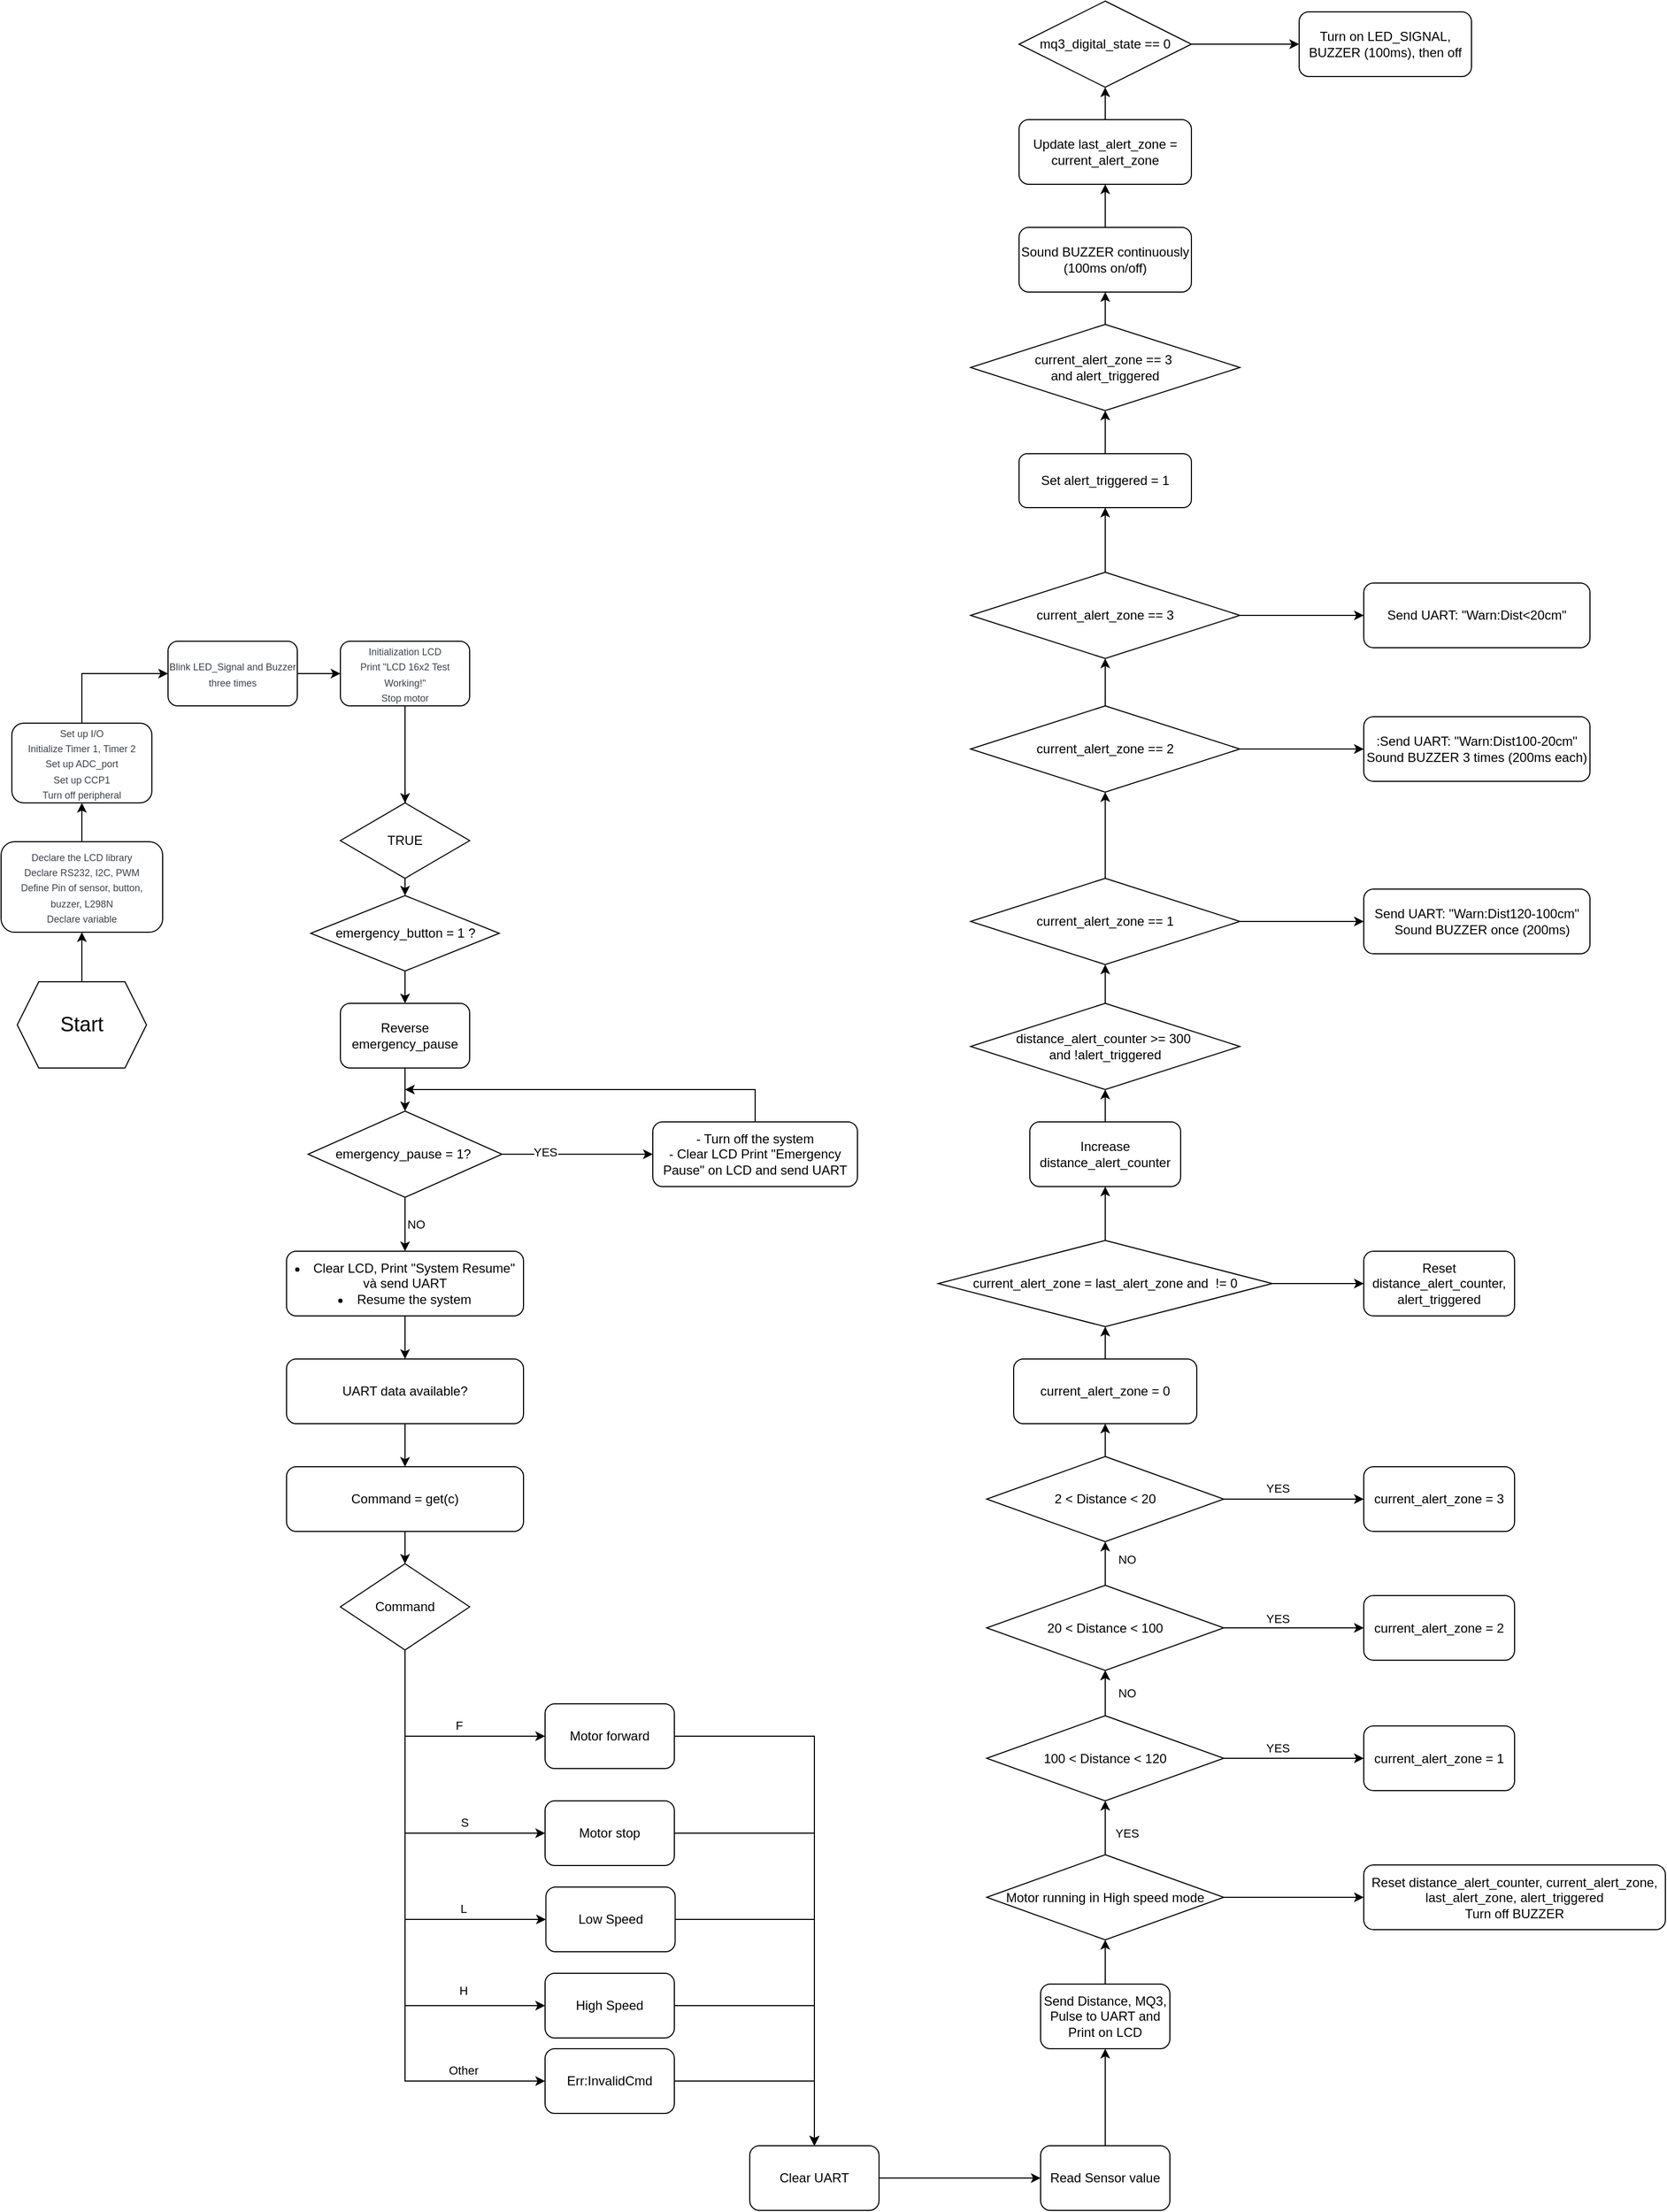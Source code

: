 <mxfile version="27.1.4">
  <diagram id="C5RBs43oDa-KdzZeNtuy" name="Page-1">
    <mxGraphModel dx="1273" dy="1756" grid="1" gridSize="10" guides="1" tooltips="1" connect="1" arrows="1" fold="1" page="1" pageScale="1" pageWidth="827" pageHeight="1169" math="0" shadow="0">
      <root>
        <mxCell id="WIyWlLk6GJQsqaUBKTNV-0" />
        <mxCell id="WIyWlLk6GJQsqaUBKTNV-1" parent="WIyWlLk6GJQsqaUBKTNV-0" />
        <mxCell id="knblfGrgIA1s73M3ITM0-8" value="" style="edgeStyle=orthogonalEdgeStyle;rounded=0;orthogonalLoop=1;jettySize=auto;html=1;" parent="WIyWlLk6GJQsqaUBKTNV-1" source="knblfGrgIA1s73M3ITM0-0" target="knblfGrgIA1s73M3ITM0-2" edge="1">
          <mxGeometry relative="1" as="geometry" />
        </mxCell>
        <mxCell id="knblfGrgIA1s73M3ITM0-0" value="&lt;font style=&quot;font-size: 19px;&quot;&gt;Start&lt;/font&gt;" style="shape=hexagon;perimeter=hexagonPerimeter2;whiteSpace=wrap;html=1;fixedSize=1;" parent="WIyWlLk6GJQsqaUBKTNV-1" vertex="1">
          <mxGeometry x="100" y="360" width="120" height="80" as="geometry" />
        </mxCell>
        <mxCell id="_NAADeI3S30oYF9qwLOf-25" value="" style="edgeStyle=orthogonalEdgeStyle;rounded=0;orthogonalLoop=1;jettySize=auto;html=1;" parent="WIyWlLk6GJQsqaUBKTNV-1" source="knblfGrgIA1s73M3ITM0-2" target="knblfGrgIA1s73M3ITM0-7" edge="1">
          <mxGeometry relative="1" as="geometry" />
        </mxCell>
        <mxCell id="knblfGrgIA1s73M3ITM0-2" value="&lt;span data-lucid-content=&quot;{&amp;quot;t&amp;quot;:&amp;quot;Declare the LCD library\nDeclare RS232, I2C, PWM\nDefine Pin of sensor, button,\nbuzzer, L298N\nDeclare variable&amp;quot;,&amp;quot;m&amp;quot;:[{&amp;quot;s&amp;quot;:0,&amp;quot;n&amp;quot;:&amp;quot;a&amp;quot;,&amp;quot;v&amp;quot;:&amp;quot;center&amp;quot;},{&amp;quot;s&amp;quot;:0,&amp;quot;n&amp;quot;:&amp;quot;p&amp;quot;,&amp;quot;v&amp;quot;:1.2},{&amp;quot;s&amp;quot;:0,&amp;quot;n&amp;quot;:&amp;quot;s&amp;quot;,&amp;quot;v&amp;quot;:22.444,&amp;quot;e&amp;quot;:108},{&amp;quot;s&amp;quot;:0,&amp;quot;n&amp;quot;:&amp;quot;fsp&amp;quot;,&amp;quot;v&amp;quot;:&amp;quot;ss_presetShapeStyle1_textStyle&amp;quot;,&amp;quot;e&amp;quot;:108},{&amp;quot;s&amp;quot;:0,&amp;quot;n&amp;quot;:&amp;quot;fsp2&amp;quot;,&amp;quot;v&amp;quot;:&amp;quot;ss_presetShapeStyle1_textStyle&amp;quot;,&amp;quot;e&amp;quot;:108},{&amp;quot;s&amp;quot;:24,&amp;quot;n&amp;quot;:&amp;quot;a&amp;quot;,&amp;quot;v&amp;quot;:&amp;quot;center&amp;quot;},{&amp;quot;s&amp;quot;:24,&amp;quot;n&amp;quot;:&amp;quot;p&amp;quot;,&amp;quot;v&amp;quot;:1.2},{&amp;quot;s&amp;quot;:48,&amp;quot;n&amp;quot;:&amp;quot;a&amp;quot;,&amp;quot;v&amp;quot;:&amp;quot;center&amp;quot;},{&amp;quot;s&amp;quot;:48,&amp;quot;n&amp;quot;:&amp;quot;p&amp;quot;,&amp;quot;v&amp;quot;:1.2},{&amp;quot;s&amp;quot;:78,&amp;quot;n&amp;quot;:&amp;quot;a&amp;quot;,&amp;quot;v&amp;quot;:&amp;quot;center&amp;quot;},{&amp;quot;s&amp;quot;:78,&amp;quot;n&amp;quot;:&amp;quot;p&amp;quot;,&amp;quot;v&amp;quot;:1.2},{&amp;quot;s&amp;quot;:92,&amp;quot;n&amp;quot;:&amp;quot;a&amp;quot;,&amp;quot;v&amp;quot;:&amp;quot;center&amp;quot;},{&amp;quot;s&amp;quot;:92,&amp;quot;n&amp;quot;:&amp;quot;p&amp;quot;,&amp;quot;v&amp;quot;:1.2}]}&quot; data-lucid-type=&quot;application/vnd.lucid.text&quot;&gt;&lt;font style=&quot;font-size: 9px;&quot;&gt;&lt;span style=&quot;color: rgb(58, 65, 74);&quot;&gt;Declare the LCD library&lt;br&gt;&lt;/span&gt;&lt;span style=&quot;color: rgb(58, 65, 74);&quot;&gt;Declare RS232, I2C, PWM&lt;br&gt;&lt;/span&gt;&lt;span style=&quot;color: rgb(58, 65, 74);&quot;&gt;Define Pin of sensor, button,&lt;br&gt;&lt;/span&gt;&lt;span style=&quot;color: rgb(58, 65, 74);&quot;&gt;buzzer, L298N&lt;br&gt;&lt;/span&gt;&lt;span style=&quot;color: rgb(58, 65, 74);&quot;&gt;Declare variable&lt;/span&gt;&lt;/font&gt;&lt;/span&gt;" style="rounded=1;whiteSpace=wrap;html=1;" parent="WIyWlLk6GJQsqaUBKTNV-1" vertex="1">
          <mxGeometry x="85" y="230" width="150" height="84" as="geometry" />
        </mxCell>
        <mxCell id="knblfGrgIA1s73M3ITM0-48" value="" style="edgeStyle=orthogonalEdgeStyle;rounded=0;orthogonalLoop=1;jettySize=auto;html=1;entryX=0;entryY=0.5;entryDx=0;entryDy=0;" parent="WIyWlLk6GJQsqaUBKTNV-1" source="knblfGrgIA1s73M3ITM0-7" target="knblfGrgIA1s73M3ITM0-15" edge="1">
          <mxGeometry relative="1" as="geometry">
            <mxPoint x="160" y="104" as="targetPoint" />
            <Array as="points">
              <mxPoint x="160" y="74" />
            </Array>
          </mxGeometry>
        </mxCell>
        <mxCell id="knblfGrgIA1s73M3ITM0-7" value="&lt;span data-lucid-content=&quot;{&amp;quot;t&amp;quot;:&amp;quot;Set up I/O\nInitialize Timer 1, Timer 2\nSet up ADC_port\nSet up CCP1\nTurn off peripheral&amp;quot;,&amp;quot;m&amp;quot;:[{&amp;quot;s&amp;quot;:0,&amp;quot;n&amp;quot;:&amp;quot;a&amp;quot;,&amp;quot;v&amp;quot;:&amp;quot;center&amp;quot;},{&amp;quot;s&amp;quot;:0,&amp;quot;n&amp;quot;:&amp;quot;p&amp;quot;,&amp;quot;v&amp;quot;:1.2},{&amp;quot;s&amp;quot;:11,&amp;quot;n&amp;quot;:&amp;quot;a&amp;quot;,&amp;quot;v&amp;quot;:&amp;quot;center&amp;quot;},{&amp;quot;s&amp;quot;:11,&amp;quot;n&amp;quot;:&amp;quot;p&amp;quot;,&amp;quot;v&amp;quot;:1.2},{&amp;quot;s&amp;quot;:39,&amp;quot;n&amp;quot;:&amp;quot;a&amp;quot;,&amp;quot;v&amp;quot;:&amp;quot;center&amp;quot;},{&amp;quot;s&amp;quot;:39,&amp;quot;n&amp;quot;:&amp;quot;p&amp;quot;,&amp;quot;v&amp;quot;:1.2},{&amp;quot;s&amp;quot;:55,&amp;quot;n&amp;quot;:&amp;quot;a&amp;quot;,&amp;quot;v&amp;quot;:&amp;quot;center&amp;quot;},{&amp;quot;s&amp;quot;:55,&amp;quot;n&amp;quot;:&amp;quot;p&amp;quot;,&amp;quot;v&amp;quot;:1.2},{&amp;quot;s&amp;quot;:67,&amp;quot;n&amp;quot;:&amp;quot;a&amp;quot;,&amp;quot;v&amp;quot;:&amp;quot;center&amp;quot;},{&amp;quot;s&amp;quot;:67,&amp;quot;n&amp;quot;:&amp;quot;p&amp;quot;,&amp;quot;v&amp;quot;:1.2},{&amp;quot;s&amp;quot;:0,&amp;quot;n&amp;quot;:&amp;quot;c&amp;quot;,&amp;quot;v&amp;quot;:&amp;quot;#3a414aff&amp;quot;,&amp;quot;e&amp;quot;:86},{&amp;quot;s&amp;quot;:0,&amp;quot;n&amp;quot;:&amp;quot;fsp&amp;quot;,&amp;quot;v&amp;quot;:&amp;quot;ss_presetShapeStyle1_textStyle&amp;quot;,&amp;quot;e&amp;quot;:86},{&amp;quot;s&amp;quot;:0,&amp;quot;n&amp;quot;:&amp;quot;s&amp;quot;,&amp;quot;v&amp;quot;:22.444,&amp;quot;e&amp;quot;:86}]}&quot; data-lucid-type=&quot;application/vnd.lucid.text&quot;&gt;&lt;font style=&quot;font-size: 9px;&quot;&gt;&lt;span style=&quot;color: rgb(58, 65, 74);&quot;&gt;Set up I/O&lt;br&gt;&lt;/span&gt;&lt;span style=&quot;color: rgb(58, 65, 74);&quot;&gt;Initialize Timer 1, Timer 2&lt;br&gt;&lt;/span&gt;&lt;span style=&quot;color: rgb(58, 65, 74);&quot;&gt;Set up ADC_port&lt;br&gt;&lt;/span&gt;&lt;span style=&quot;color: rgb(58, 65, 74);&quot;&gt;Set up CCP1&lt;br&gt;&lt;/span&gt;&lt;span style=&quot;color: rgb(58, 65, 74);&quot;&gt;Turn off peripheral&lt;/span&gt;&lt;/font&gt;&lt;/span&gt;" style="rounded=1;whiteSpace=wrap;html=1;" parent="WIyWlLk6GJQsqaUBKTNV-1" vertex="1">
          <mxGeometry x="95" y="120" width="130" height="74" as="geometry" />
        </mxCell>
        <mxCell id="knblfGrgIA1s73M3ITM0-50" value="" style="edgeStyle=orthogonalEdgeStyle;rounded=0;orthogonalLoop=1;jettySize=auto;html=1;" parent="WIyWlLk6GJQsqaUBKTNV-1" source="knblfGrgIA1s73M3ITM0-15" target="knblfGrgIA1s73M3ITM0-16" edge="1">
          <mxGeometry relative="1" as="geometry" />
        </mxCell>
        <mxCell id="knblfGrgIA1s73M3ITM0-15" value="&lt;span data-lucid-content=&quot;{&amp;quot;t&amp;quot;:&amp;quot;Blink LED_Signal and three times&amp;quot;,&amp;quot;m&amp;quot;:[{&amp;quot;s&amp;quot;:0,&amp;quot;n&amp;quot;:&amp;quot;p&amp;quot;,&amp;quot;v&amp;quot;:1.2},{&amp;quot;s&amp;quot;:0,&amp;quot;n&amp;quot;:&amp;quot;a&amp;quot;,&amp;quot;v&amp;quot;:&amp;quot;center&amp;quot;},{&amp;quot;s&amp;quot;:0,&amp;quot;n&amp;quot;:&amp;quot;s&amp;quot;,&amp;quot;v&amp;quot;:22.444,&amp;quot;e&amp;quot;:32},{&amp;quot;s&amp;quot;:0,&amp;quot;n&amp;quot;:&amp;quot;fsp&amp;quot;,&amp;quot;v&amp;quot;:&amp;quot;ss_presetShapeStyle1_textStyle&amp;quot;,&amp;quot;e&amp;quot;:32},{&amp;quot;s&amp;quot;:0,&amp;quot;n&amp;quot;:&amp;quot;fsp2&amp;quot;,&amp;quot;v&amp;quot;:&amp;quot;ss_presetShapeStyle1_textStyle&amp;quot;,&amp;quot;e&amp;quot;:32}]}&quot; data-lucid-type=&quot;application/vnd.lucid.text&quot;&gt;&lt;span style=&quot;color: rgb(58, 65, 74);&quot;&gt;&lt;font style=&quot;font-size: 9px;&quot;&gt;Blink LED_Signal and Buzzer three times&lt;/font&gt;&lt;/span&gt;&lt;/span&gt;" style="rounded=1;whiteSpace=wrap;html=1;" parent="WIyWlLk6GJQsqaUBKTNV-1" vertex="1">
          <mxGeometry x="240" y="44" width="120" height="60" as="geometry" />
        </mxCell>
        <mxCell id="hntqBbyRDv-MwokLAV71-1" value="" style="edgeStyle=orthogonalEdgeStyle;rounded=0;orthogonalLoop=1;jettySize=auto;html=1;" parent="WIyWlLk6GJQsqaUBKTNV-1" source="knblfGrgIA1s73M3ITM0-16" target="knblfGrgIA1s73M3ITM0-20" edge="1">
          <mxGeometry relative="1" as="geometry" />
        </mxCell>
        <mxCell id="knblfGrgIA1s73M3ITM0-16" value="&lt;span data-lucid-content=&quot;{&amp;quot;t&amp;quot;:&amp;quot;Initialization LCD\nPrint \&amp;quot;LCD 16x2 Test Working!\&amp;quot;&amp;quot;,&amp;quot;m&amp;quot;:[{&amp;quot;s&amp;quot;:0,&amp;quot;n&amp;quot;:&amp;quot;p&amp;quot;,&amp;quot;v&amp;quot;:1.2},{&amp;quot;s&amp;quot;:0,&amp;quot;n&amp;quot;:&amp;quot;a&amp;quot;,&amp;quot;v&amp;quot;:&amp;quot;center&amp;quot;},{&amp;quot;s&amp;quot;:0,&amp;quot;n&amp;quot;:&amp;quot;s&amp;quot;,&amp;quot;v&amp;quot;:22.444,&amp;quot;e&amp;quot;:49},{&amp;quot;s&amp;quot;:0,&amp;quot;n&amp;quot;:&amp;quot;fsp&amp;quot;,&amp;quot;v&amp;quot;:&amp;quot;ss_presetShapeStyle1_textStyle&amp;quot;,&amp;quot;e&amp;quot;:49},{&amp;quot;s&amp;quot;:0,&amp;quot;n&amp;quot;:&amp;quot;fsp2&amp;quot;,&amp;quot;v&amp;quot;:&amp;quot;ss_presetShapeStyle1_textStyle&amp;quot;,&amp;quot;e&amp;quot;:49},{&amp;quot;s&amp;quot;:19,&amp;quot;n&amp;quot;:&amp;quot;p&amp;quot;,&amp;quot;v&amp;quot;:1.2},{&amp;quot;s&amp;quot;:19,&amp;quot;n&amp;quot;:&amp;quot;a&amp;quot;,&amp;quot;v&amp;quot;:&amp;quot;center&amp;quot;}]}&quot; data-lucid-type=&quot;application/vnd.lucid.text&quot;&gt;&lt;font style=&quot;font-size: 9px;&quot;&gt;&lt;span style=&quot;color: rgb(58, 65, 74);&quot;&gt;Initialization LCD&lt;br&gt;&lt;/span&gt;&lt;span style=&quot;color: rgb(58, 65, 74);&quot;&gt;Print &quot;LCD 16x2 Test Working!&quot;&lt;br&gt;Stop motor&lt;/span&gt;&lt;/font&gt;&lt;/span&gt;" style="rounded=1;whiteSpace=wrap;html=1;" parent="WIyWlLk6GJQsqaUBKTNV-1" vertex="1">
          <mxGeometry x="400" y="44" width="120" height="60" as="geometry" />
        </mxCell>
        <mxCell id="knblfGrgIA1s73M3ITM0-52" value="" style="edgeStyle=orthogonalEdgeStyle;rounded=0;orthogonalLoop=1;jettySize=auto;html=1;" parent="WIyWlLk6GJQsqaUBKTNV-1" target="knblfGrgIA1s73M3ITM0-20" edge="1">
          <mxGeometry relative="1" as="geometry">
            <mxPoint x="460" y="180" as="sourcePoint" />
          </mxGeometry>
        </mxCell>
        <mxCell id="buGVn9j9YcIkH5qX3WIc-5" style="edgeStyle=orthogonalEdgeStyle;rounded=0;orthogonalLoop=1;jettySize=auto;html=1;exitX=0.5;exitY=1;exitDx=0;exitDy=0;entryX=0.5;entryY=0;entryDx=0;entryDy=0;" edge="1" parent="WIyWlLk6GJQsqaUBKTNV-1" source="knblfGrgIA1s73M3ITM0-20" target="hntqBbyRDv-MwokLAV71-4">
          <mxGeometry relative="1" as="geometry" />
        </mxCell>
        <mxCell id="knblfGrgIA1s73M3ITM0-20" value="TRUE" style="rhombus;whiteSpace=wrap;html=1;" parent="WIyWlLk6GJQsqaUBKTNV-1" vertex="1">
          <mxGeometry x="400" y="194" width="120" height="70" as="geometry" />
        </mxCell>
        <mxCell id="buGVn9j9YcIkH5qX3WIc-15" value="" style="edgeStyle=orthogonalEdgeStyle;rounded=0;orthogonalLoop=1;jettySize=auto;html=1;" edge="1" parent="WIyWlLk6GJQsqaUBKTNV-1" source="knblfGrgIA1s73M3ITM0-23" target="knblfGrgIA1s73M3ITM0-24">
          <mxGeometry relative="1" as="geometry" />
        </mxCell>
        <mxCell id="knblfGrgIA1s73M3ITM0-23" value="Command = get(c)" style="rounded=1;whiteSpace=wrap;html=1;" parent="WIyWlLk6GJQsqaUBKTNV-1" vertex="1">
          <mxGeometry x="350" y="810" width="220" height="60" as="geometry" />
        </mxCell>
        <mxCell id="knblfGrgIA1s73M3ITM0-32" style="edgeStyle=orthogonalEdgeStyle;rounded=0;orthogonalLoop=1;jettySize=auto;html=1;exitX=0.5;exitY=1;exitDx=0;exitDy=0;entryX=0;entryY=0.5;entryDx=0;entryDy=0;" parent="WIyWlLk6GJQsqaUBKTNV-1" source="knblfGrgIA1s73M3ITM0-24" target="knblfGrgIA1s73M3ITM0-25" edge="1">
          <mxGeometry relative="1" as="geometry">
            <Array as="points">
              <mxPoint x="460" y="1060" />
            </Array>
          </mxGeometry>
        </mxCell>
        <mxCell id="_NAADeI3S30oYF9qwLOf-9" value="F" style="edgeLabel;html=1;align=center;verticalAlign=middle;resizable=0;points=[];" parent="knblfGrgIA1s73M3ITM0-32" vertex="1" connectable="0">
          <mxGeometry x="-0.163" y="-1" relative="1" as="geometry">
            <mxPoint x="42" y="-11" as="offset" />
          </mxGeometry>
        </mxCell>
        <mxCell id="knblfGrgIA1s73M3ITM0-36" style="edgeStyle=orthogonalEdgeStyle;rounded=0;orthogonalLoop=1;jettySize=auto;html=1;entryX=0;entryY=0.5;entryDx=0;entryDy=0;" parent="WIyWlLk6GJQsqaUBKTNV-1" source="knblfGrgIA1s73M3ITM0-24" target="knblfGrgIA1s73M3ITM0-27" edge="1">
          <mxGeometry relative="1" as="geometry">
            <Array as="points">
              <mxPoint x="460" y="1150" />
            </Array>
          </mxGeometry>
        </mxCell>
        <mxCell id="_NAADeI3S30oYF9qwLOf-11" value="S" style="edgeLabel;html=1;align=center;verticalAlign=middle;resizable=0;points=[];" parent="knblfGrgIA1s73M3ITM0-36" vertex="1" connectable="0">
          <mxGeometry x="0.554" relative="1" as="geometry">
            <mxPoint x="-8" y="-10" as="offset" />
          </mxGeometry>
        </mxCell>
        <mxCell id="knblfGrgIA1s73M3ITM0-37" style="edgeStyle=orthogonalEdgeStyle;rounded=0;orthogonalLoop=1;jettySize=auto;html=1;entryX=0;entryY=0.5;entryDx=0;entryDy=0;" parent="WIyWlLk6GJQsqaUBKTNV-1" source="knblfGrgIA1s73M3ITM0-24" target="knblfGrgIA1s73M3ITM0-28" edge="1">
          <mxGeometry relative="1" as="geometry">
            <Array as="points">
              <mxPoint x="460" y="1230" />
            </Array>
          </mxGeometry>
        </mxCell>
        <mxCell id="_NAADeI3S30oYF9qwLOf-12" value="L" style="edgeLabel;html=1;align=center;verticalAlign=middle;resizable=0;points=[];" parent="knblfGrgIA1s73M3ITM0-37" vertex="1" connectable="0">
          <mxGeometry x="0.666" y="-1" relative="1" as="geometry">
            <mxPoint x="-13" y="-11" as="offset" />
          </mxGeometry>
        </mxCell>
        <mxCell id="knblfGrgIA1s73M3ITM0-39" style="edgeStyle=orthogonalEdgeStyle;rounded=0;orthogonalLoop=1;jettySize=auto;html=1;entryX=0;entryY=0.5;entryDx=0;entryDy=0;" parent="WIyWlLk6GJQsqaUBKTNV-1" source="knblfGrgIA1s73M3ITM0-24" target="knblfGrgIA1s73M3ITM0-29" edge="1">
          <mxGeometry relative="1" as="geometry">
            <Array as="points">
              <mxPoint x="460" y="1310" />
              <mxPoint x="590" y="1310" />
            </Array>
          </mxGeometry>
        </mxCell>
        <mxCell id="_NAADeI3S30oYF9qwLOf-13" value="H" style="edgeLabel;html=1;align=center;verticalAlign=middle;resizable=0;points=[];" parent="knblfGrgIA1s73M3ITM0-39" vertex="1" connectable="0">
          <mxGeometry x="0.73" y="-1" relative="1" as="geometry">
            <mxPoint x="-14" y="-15" as="offset" />
          </mxGeometry>
        </mxCell>
        <mxCell id="knblfGrgIA1s73M3ITM0-40" style="edgeStyle=orthogonalEdgeStyle;rounded=0;orthogonalLoop=1;jettySize=auto;html=1;entryX=0;entryY=0.5;entryDx=0;entryDy=0;" parent="WIyWlLk6GJQsqaUBKTNV-1" source="knblfGrgIA1s73M3ITM0-24" target="knblfGrgIA1s73M3ITM0-30" edge="1">
          <mxGeometry relative="1" as="geometry">
            <Array as="points">
              <mxPoint x="460" y="1380" />
              <mxPoint x="590" y="1380" />
            </Array>
          </mxGeometry>
        </mxCell>
        <mxCell id="_NAADeI3S30oYF9qwLOf-14" value="Other" style="edgeLabel;html=1;align=center;verticalAlign=middle;resizable=0;points=[];" parent="knblfGrgIA1s73M3ITM0-40" vertex="1" connectable="0">
          <mxGeometry x="0.71" y="-4" relative="1" as="geometry">
            <mxPoint x="1" y="-14" as="offset" />
          </mxGeometry>
        </mxCell>
        <mxCell id="knblfGrgIA1s73M3ITM0-24" value="Command" style="rhombus;whiteSpace=wrap;html=1;" parent="WIyWlLk6GJQsqaUBKTNV-1" vertex="1">
          <mxGeometry x="400" y="900" width="120" height="80" as="geometry" />
        </mxCell>
        <mxCell id="knblfGrgIA1s73M3ITM0-42" style="edgeStyle=orthogonalEdgeStyle;rounded=0;orthogonalLoop=1;jettySize=auto;html=1;entryX=0.5;entryY=0;entryDx=0;entryDy=0;" parent="WIyWlLk6GJQsqaUBKTNV-1" source="knblfGrgIA1s73M3ITM0-25" target="knblfGrgIA1s73M3ITM0-41" edge="1">
          <mxGeometry relative="1" as="geometry" />
        </mxCell>
        <mxCell id="knblfGrgIA1s73M3ITM0-25" value="Motor forward" style="rounded=1;whiteSpace=wrap;html=1;" parent="WIyWlLk6GJQsqaUBKTNV-1" vertex="1">
          <mxGeometry x="590" y="1030" width="120" height="60" as="geometry" />
        </mxCell>
        <mxCell id="knblfGrgIA1s73M3ITM0-44" style="edgeStyle=orthogonalEdgeStyle;rounded=0;orthogonalLoop=1;jettySize=auto;html=1;entryX=0.5;entryY=0;entryDx=0;entryDy=0;" parent="WIyWlLk6GJQsqaUBKTNV-1" source="knblfGrgIA1s73M3ITM0-27" target="knblfGrgIA1s73M3ITM0-41" edge="1">
          <mxGeometry relative="1" as="geometry" />
        </mxCell>
        <mxCell id="knblfGrgIA1s73M3ITM0-27" value="Motor stop" style="rounded=1;whiteSpace=wrap;html=1;" parent="WIyWlLk6GJQsqaUBKTNV-1" vertex="1">
          <mxGeometry x="590" y="1120" width="120" height="60" as="geometry" />
        </mxCell>
        <mxCell id="_NAADeI3S30oYF9qwLOf-21" style="edgeStyle=orthogonalEdgeStyle;rounded=0;orthogonalLoop=1;jettySize=auto;html=1;exitX=1;exitY=0.5;exitDx=0;exitDy=0;" parent="WIyWlLk6GJQsqaUBKTNV-1" source="knblfGrgIA1s73M3ITM0-28" target="knblfGrgIA1s73M3ITM0-41" edge="1">
          <mxGeometry relative="1" as="geometry">
            <mxPoint x="840" y="1420" as="targetPoint" />
          </mxGeometry>
        </mxCell>
        <mxCell id="knblfGrgIA1s73M3ITM0-28" value="Low Speed" style="rounded=1;whiteSpace=wrap;html=1;" parent="WIyWlLk6GJQsqaUBKTNV-1" vertex="1">
          <mxGeometry x="590.75" y="1200" width="120" height="60" as="geometry" />
        </mxCell>
        <mxCell id="knblfGrgIA1s73M3ITM0-46" style="edgeStyle=orthogonalEdgeStyle;rounded=0;orthogonalLoop=1;jettySize=auto;html=1;entryX=0.5;entryY=0;entryDx=0;entryDy=0;" parent="WIyWlLk6GJQsqaUBKTNV-1" source="knblfGrgIA1s73M3ITM0-29" target="knblfGrgIA1s73M3ITM0-41" edge="1">
          <mxGeometry relative="1" as="geometry" />
        </mxCell>
        <mxCell id="knblfGrgIA1s73M3ITM0-29" value="High Speed" style="rounded=1;whiteSpace=wrap;html=1;" parent="WIyWlLk6GJQsqaUBKTNV-1" vertex="1">
          <mxGeometry x="590" y="1280" width="120" height="60" as="geometry" />
        </mxCell>
        <mxCell id="_NAADeI3S30oYF9qwLOf-22" style="edgeStyle=orthogonalEdgeStyle;rounded=0;orthogonalLoop=1;jettySize=auto;html=1;entryX=0.5;entryY=0;entryDx=0;entryDy=0;" parent="WIyWlLk6GJQsqaUBKTNV-1" source="knblfGrgIA1s73M3ITM0-30" target="knblfGrgIA1s73M3ITM0-41" edge="1">
          <mxGeometry relative="1" as="geometry">
            <mxPoint x="840" y="1420" as="targetPoint" />
            <Array as="points">
              <mxPoint x="840" y="1380" />
            </Array>
          </mxGeometry>
        </mxCell>
        <mxCell id="knblfGrgIA1s73M3ITM0-30" value="Err:InvalidCmd" style="rounded=1;whiteSpace=wrap;html=1;" parent="WIyWlLk6GJQsqaUBKTNV-1" vertex="1">
          <mxGeometry x="590" y="1350" width="120" height="60" as="geometry" />
        </mxCell>
        <mxCell id="buGVn9j9YcIkH5qX3WIc-16" value="" style="edgeStyle=orthogonalEdgeStyle;rounded=0;orthogonalLoop=1;jettySize=auto;html=1;" edge="1" parent="WIyWlLk6GJQsqaUBKTNV-1" source="knblfGrgIA1s73M3ITM0-41" target="knblfGrgIA1s73M3ITM0-56">
          <mxGeometry relative="1" as="geometry" />
        </mxCell>
        <mxCell id="knblfGrgIA1s73M3ITM0-41" value="Clear UART" style="rounded=1;whiteSpace=wrap;html=1;" parent="WIyWlLk6GJQsqaUBKTNV-1" vertex="1">
          <mxGeometry x="780" y="1440" width="120" height="60" as="geometry" />
        </mxCell>
        <mxCell id="buGVn9j9YcIkH5qX3WIc-17" value="" style="edgeStyle=orthogonalEdgeStyle;rounded=0;orthogonalLoop=1;jettySize=auto;html=1;" edge="1" parent="WIyWlLk6GJQsqaUBKTNV-1" source="knblfGrgIA1s73M3ITM0-56" target="MECVlYbCM5brJ3BuSjMC-4">
          <mxGeometry relative="1" as="geometry" />
        </mxCell>
        <mxCell id="knblfGrgIA1s73M3ITM0-56" value="Read Sensor value" style="rounded=1;whiteSpace=wrap;html=1;" parent="WIyWlLk6GJQsqaUBKTNV-1" vertex="1">
          <mxGeometry x="1050" y="1440" width="120" height="60" as="geometry" />
        </mxCell>
        <mxCell id="buGVn9j9YcIkH5qX3WIc-19" value="" style="edgeStyle=orthogonalEdgeStyle;rounded=0;orthogonalLoop=1;jettySize=auto;html=1;" edge="1" parent="WIyWlLk6GJQsqaUBKTNV-1" source="MECVlYbCM5brJ3BuSjMC-4" target="buGVn9j9YcIkH5qX3WIc-18">
          <mxGeometry relative="1" as="geometry" />
        </mxCell>
        <mxCell id="MECVlYbCM5brJ3BuSjMC-4" value="Send Distance,&amp;nbsp;&lt;span style=&quot;background-color: transparent; color: light-dark(rgb(0, 0, 0), rgb(255, 255, 255));&quot;&gt;MQ3, Pulse to UART and Print on LCD&lt;/span&gt;" style="rounded=1;whiteSpace=wrap;html=1;" parent="WIyWlLk6GJQsqaUBKTNV-1" vertex="1">
          <mxGeometry x="1050" y="1290" width="120" height="60" as="geometry" />
        </mxCell>
        <mxCell id="_NAADeI3S30oYF9qwLOf-35" style="edgeStyle=orthogonalEdgeStyle;rounded=0;orthogonalLoop=1;jettySize=auto;html=1;" parent="WIyWlLk6GJQsqaUBKTNV-1" source="_NAADeI3S30oYF9qwLOf-26" target="_NAADeI3S30oYF9qwLOf-33" edge="1">
          <mxGeometry relative="1" as="geometry" />
        </mxCell>
        <mxCell id="hntqBbyRDv-MwokLAV71-2" value="YES" style="edgeLabel;html=1;align=center;verticalAlign=middle;resizable=0;points=[];" parent="_NAADeI3S30oYF9qwLOf-35" vertex="1" connectable="0">
          <mxGeometry x="-0.439" y="2" relative="1" as="geometry">
            <mxPoint as="offset" />
          </mxGeometry>
        </mxCell>
        <mxCell id="buGVn9j9YcIkH5qX3WIc-4" style="edgeStyle=orthogonalEdgeStyle;rounded=0;orthogonalLoop=1;jettySize=auto;html=1;exitX=0.5;exitY=1;exitDx=0;exitDy=0;entryX=0.5;entryY=0;entryDx=0;entryDy=0;" edge="1" parent="WIyWlLk6GJQsqaUBKTNV-1" source="_NAADeI3S30oYF9qwLOf-26" target="_NAADeI3S30oYF9qwLOf-38">
          <mxGeometry relative="1" as="geometry" />
        </mxCell>
        <mxCell id="buGVn9j9YcIkH5qX3WIc-8" value="NO" style="edgeLabel;html=1;align=center;verticalAlign=middle;resizable=0;points=[];" vertex="1" connectable="0" parent="buGVn9j9YcIkH5qX3WIc-4">
          <mxGeometry x="-0.16" relative="1" as="geometry">
            <mxPoint x="10" y="4" as="offset" />
          </mxGeometry>
        </mxCell>
        <mxCell id="_NAADeI3S30oYF9qwLOf-26" value="&lt;div&gt;emergency_pause = 1?&amp;nbsp;&lt;/div&gt;" style="rhombus;whiteSpace=wrap;html=1;" parent="WIyWlLk6GJQsqaUBKTNV-1" vertex="1">
          <mxGeometry x="370" y="480" width="180" height="80" as="geometry" />
        </mxCell>
        <mxCell id="buGVn9j9YcIkH5qX3WIc-7" style="edgeStyle=orthogonalEdgeStyle;rounded=0;orthogonalLoop=1;jettySize=auto;html=1;exitX=0.5;exitY=0;exitDx=0;exitDy=0;" edge="1" parent="WIyWlLk6GJQsqaUBKTNV-1" source="_NAADeI3S30oYF9qwLOf-33">
          <mxGeometry relative="1" as="geometry">
            <mxPoint x="460" y="460" as="targetPoint" />
            <Array as="points">
              <mxPoint x="785" y="460" />
            </Array>
          </mxGeometry>
        </mxCell>
        <mxCell id="_NAADeI3S30oYF9qwLOf-33" value="&lt;div&gt;- Turn off the system&lt;br&gt;- Clear LCD Print &quot;Emergency Pause&quot; on LCD and send UART&lt;/div&gt;" style="rounded=1;whiteSpace=wrap;html=1;" parent="WIyWlLk6GJQsqaUBKTNV-1" vertex="1">
          <mxGeometry x="690" y="490" width="190" height="60" as="geometry" />
        </mxCell>
        <mxCell id="buGVn9j9YcIkH5qX3WIc-12" value="" style="edgeStyle=orthogonalEdgeStyle;rounded=0;orthogonalLoop=1;jettySize=auto;html=1;" edge="1" parent="WIyWlLk6GJQsqaUBKTNV-1" source="_NAADeI3S30oYF9qwLOf-38" target="buGVn9j9YcIkH5qX3WIc-11">
          <mxGeometry relative="1" as="geometry" />
        </mxCell>
        <mxCell id="_NAADeI3S30oYF9qwLOf-38" value="&lt;li class=&quot;break-words&quot;&gt;Clear LCD, Print &quot;System Resume&quot; và send UART&lt;/li&gt;&lt;li class=&quot;break-words&quot;&gt;Resume the system&lt;/li&gt;" style="rounded=1;whiteSpace=wrap;html=1;" parent="WIyWlLk6GJQsqaUBKTNV-1" vertex="1">
          <mxGeometry x="350" y="610" width="220" height="60" as="geometry" />
        </mxCell>
        <mxCell id="hntqBbyRDv-MwokLAV71-0" style="edgeStyle=orthogonalEdgeStyle;rounded=0;orthogonalLoop=1;jettySize=auto;html=1;exitX=0.5;exitY=1;exitDx=0;exitDy=0;" parent="WIyWlLk6GJQsqaUBKTNV-1" source="knblfGrgIA1s73M3ITM0-16" target="knblfGrgIA1s73M3ITM0-16" edge="1">
          <mxGeometry relative="1" as="geometry" />
        </mxCell>
        <mxCell id="buGVn9j9YcIkH5qX3WIc-2" style="edgeStyle=orthogonalEdgeStyle;rounded=0;orthogonalLoop=1;jettySize=auto;html=1;exitX=0.5;exitY=1;exitDx=0;exitDy=0;entryX=0.5;entryY=0;entryDx=0;entryDy=0;" edge="1" parent="WIyWlLk6GJQsqaUBKTNV-1" source="hntqBbyRDv-MwokLAV71-4" target="buGVn9j9YcIkH5qX3WIc-1">
          <mxGeometry relative="1" as="geometry" />
        </mxCell>
        <mxCell id="hntqBbyRDv-MwokLAV71-4" value="emergency_button = 1 ?" style="rhombus;whiteSpace=wrap;html=1;" parent="WIyWlLk6GJQsqaUBKTNV-1" vertex="1">
          <mxGeometry x="372.5" y="280" width="175" height="70" as="geometry" />
        </mxCell>
        <mxCell id="buGVn9j9YcIkH5qX3WIc-3" style="edgeStyle=orthogonalEdgeStyle;rounded=0;orthogonalLoop=1;jettySize=auto;html=1;exitX=0.5;exitY=1;exitDx=0;exitDy=0;entryX=0.5;entryY=0;entryDx=0;entryDy=0;" edge="1" parent="WIyWlLk6GJQsqaUBKTNV-1" source="buGVn9j9YcIkH5qX3WIc-1" target="_NAADeI3S30oYF9qwLOf-26">
          <mxGeometry relative="1" as="geometry" />
        </mxCell>
        <mxCell id="buGVn9j9YcIkH5qX3WIc-1" value="Reverse emergency_pause" style="rounded=1;whiteSpace=wrap;html=1;" vertex="1" parent="WIyWlLk6GJQsqaUBKTNV-1">
          <mxGeometry x="400" y="380" width="120" height="60" as="geometry" />
        </mxCell>
        <mxCell id="buGVn9j9YcIkH5qX3WIc-14" value="" style="edgeStyle=orthogonalEdgeStyle;rounded=0;orthogonalLoop=1;jettySize=auto;html=1;" edge="1" parent="WIyWlLk6GJQsqaUBKTNV-1" source="buGVn9j9YcIkH5qX3WIc-11" target="knblfGrgIA1s73M3ITM0-23">
          <mxGeometry relative="1" as="geometry" />
        </mxCell>
        <mxCell id="buGVn9j9YcIkH5qX3WIc-11" value="&lt;p style=&quot;white-space-collapse: preserve;&quot; dir=&quot;auto&quot;&gt;UART data available?&lt;/p&gt;" style="whiteSpace=wrap;html=1;rounded=1;" vertex="1" parent="WIyWlLk6GJQsqaUBKTNV-1">
          <mxGeometry x="350" y="710" width="220" height="60" as="geometry" />
        </mxCell>
        <mxCell id="buGVn9j9YcIkH5qX3WIc-22" value="" style="edgeStyle=orthogonalEdgeStyle;rounded=0;orthogonalLoop=1;jettySize=auto;html=1;" edge="1" parent="WIyWlLk6GJQsqaUBKTNV-1" source="buGVn9j9YcIkH5qX3WIc-18" target="buGVn9j9YcIkH5qX3WIc-21">
          <mxGeometry relative="1" as="geometry" />
        </mxCell>
        <mxCell id="buGVn9j9YcIkH5qX3WIc-34" value="YES" style="edgeLabel;html=1;align=center;verticalAlign=middle;resizable=0;points=[];" vertex="1" connectable="0" parent="buGVn9j9YcIkH5qX3WIc-22">
          <mxGeometry x="-0.008" y="3" relative="1" as="geometry">
            <mxPoint x="23" y="5" as="offset" />
          </mxGeometry>
        </mxCell>
        <mxCell id="buGVn9j9YcIkH5qX3WIc-80" value="" style="edgeStyle=orthogonalEdgeStyle;rounded=0;orthogonalLoop=1;jettySize=auto;html=1;" edge="1" parent="WIyWlLk6GJQsqaUBKTNV-1" source="buGVn9j9YcIkH5qX3WIc-18" target="buGVn9j9YcIkH5qX3WIc-79">
          <mxGeometry relative="1" as="geometry" />
        </mxCell>
        <mxCell id="buGVn9j9YcIkH5qX3WIc-18" value="Motor running in High speed mode" style="rhombus;whiteSpace=wrap;html=1;" vertex="1" parent="WIyWlLk6GJQsqaUBKTNV-1">
          <mxGeometry x="1000" y="1170" width="220" height="79" as="geometry" />
        </mxCell>
        <mxCell id="buGVn9j9YcIkH5qX3WIc-24" value="" style="edgeStyle=orthogonalEdgeStyle;rounded=0;orthogonalLoop=1;jettySize=auto;html=1;" edge="1" parent="WIyWlLk6GJQsqaUBKTNV-1" source="buGVn9j9YcIkH5qX3WIc-21" target="buGVn9j9YcIkH5qX3WIc-23">
          <mxGeometry relative="1" as="geometry" />
        </mxCell>
        <mxCell id="buGVn9j9YcIkH5qX3WIc-35" value="NO" style="edgeLabel;html=1;align=center;verticalAlign=middle;resizable=0;points=[];" vertex="1" connectable="0" parent="buGVn9j9YcIkH5qX3WIc-24">
          <mxGeometry x="-0.248" y="1" relative="1" as="geometry">
            <mxPoint x="21" y="-5" as="offset" />
          </mxGeometry>
        </mxCell>
        <mxCell id="buGVn9j9YcIkH5qX3WIc-28" value="" style="edgeStyle=orthogonalEdgeStyle;rounded=0;orthogonalLoop=1;jettySize=auto;html=1;" edge="1" parent="WIyWlLk6GJQsqaUBKTNV-1" source="buGVn9j9YcIkH5qX3WIc-21" target="buGVn9j9YcIkH5qX3WIc-27">
          <mxGeometry relative="1" as="geometry" />
        </mxCell>
        <mxCell id="buGVn9j9YcIkH5qX3WIc-38" value="YES" style="edgeLabel;html=1;align=center;verticalAlign=middle;resizable=0;points=[];" vertex="1" connectable="0" parent="buGVn9j9YcIkH5qX3WIc-28">
          <mxGeometry x="0.049" y="3" relative="1" as="geometry">
            <mxPoint x="-18" y="-7" as="offset" />
          </mxGeometry>
        </mxCell>
        <mxCell id="buGVn9j9YcIkH5qX3WIc-36" value="" style="edgeStyle=orthogonalEdgeStyle;rounded=0;orthogonalLoop=1;jettySize=auto;html=1;" edge="1" parent="WIyWlLk6GJQsqaUBKTNV-1" source="buGVn9j9YcIkH5qX3WIc-21" target="buGVn9j9YcIkH5qX3WIc-23">
          <mxGeometry relative="1" as="geometry" />
        </mxCell>
        <mxCell id="buGVn9j9YcIkH5qX3WIc-21" value="&lt;p style=&quot;white-space-collapse: preserve;&quot; dir=&quot;auto&quot;&gt;100 &amp;lt; Distance &amp;lt; 120&lt;/p&gt;" style="rhombus;whiteSpace=wrap;html=1;" vertex="1" parent="WIyWlLk6GJQsqaUBKTNV-1">
          <mxGeometry x="1000" y="1041" width="220" height="79" as="geometry" />
        </mxCell>
        <mxCell id="buGVn9j9YcIkH5qX3WIc-26" value="" style="edgeStyle=orthogonalEdgeStyle;rounded=0;orthogonalLoop=1;jettySize=auto;html=1;" edge="1" parent="WIyWlLk6GJQsqaUBKTNV-1" source="buGVn9j9YcIkH5qX3WIc-23" target="buGVn9j9YcIkH5qX3WIc-25">
          <mxGeometry relative="1" as="geometry" />
        </mxCell>
        <mxCell id="buGVn9j9YcIkH5qX3WIc-37" value="NO" style="edgeLabel;html=1;align=center;verticalAlign=middle;resizable=0;points=[];" vertex="1" connectable="0" parent="buGVn9j9YcIkH5qX3WIc-26">
          <mxGeometry x="0.175" relative="1" as="geometry">
            <mxPoint x="20" as="offset" />
          </mxGeometry>
        </mxCell>
        <mxCell id="buGVn9j9YcIkH5qX3WIc-30" value="" style="edgeStyle=orthogonalEdgeStyle;rounded=0;orthogonalLoop=1;jettySize=auto;html=1;" edge="1" parent="WIyWlLk6GJQsqaUBKTNV-1" source="buGVn9j9YcIkH5qX3WIc-23" target="buGVn9j9YcIkH5qX3WIc-29">
          <mxGeometry relative="1" as="geometry" />
        </mxCell>
        <mxCell id="buGVn9j9YcIkH5qX3WIc-39" value="YES" style="edgeLabel;html=1;align=center;verticalAlign=middle;resizable=0;points=[];" vertex="1" connectable="0" parent="buGVn9j9YcIkH5qX3WIc-30">
          <mxGeometry x="-0.12" y="2" relative="1" as="geometry">
            <mxPoint x="-7" y="-7" as="offset" />
          </mxGeometry>
        </mxCell>
        <mxCell id="buGVn9j9YcIkH5qX3WIc-23" value="&lt;p style=&quot;white-space-collapse: preserve;&quot; dir=&quot;auto&quot;&gt;20 &amp;lt; Distance &amp;lt; 100&lt;/p&gt;" style="rhombus;whiteSpace=wrap;html=1;" vertex="1" parent="WIyWlLk6GJQsqaUBKTNV-1">
          <mxGeometry x="1000" y="920" width="220" height="79" as="geometry" />
        </mxCell>
        <mxCell id="buGVn9j9YcIkH5qX3WIc-33" value="" style="edgeStyle=orthogonalEdgeStyle;rounded=0;orthogonalLoop=1;jettySize=auto;html=1;" edge="1" parent="WIyWlLk6GJQsqaUBKTNV-1" source="buGVn9j9YcIkH5qX3WIc-25" target="buGVn9j9YcIkH5qX3WIc-32">
          <mxGeometry relative="1" as="geometry" />
        </mxCell>
        <mxCell id="buGVn9j9YcIkH5qX3WIc-40" value="YES" style="edgeLabel;html=1;align=center;verticalAlign=middle;resizable=0;points=[];" vertex="1" connectable="0" parent="buGVn9j9YcIkH5qX3WIc-33">
          <mxGeometry x="-0.105" y="-1" relative="1" as="geometry">
            <mxPoint x="-8" y="-11" as="offset" />
          </mxGeometry>
        </mxCell>
        <mxCell id="buGVn9j9YcIkH5qX3WIc-43" value="" style="edgeStyle=orthogonalEdgeStyle;rounded=0;orthogonalLoop=1;jettySize=auto;html=1;" edge="1" parent="WIyWlLk6GJQsqaUBKTNV-1" source="buGVn9j9YcIkH5qX3WIc-25" target="buGVn9j9YcIkH5qX3WIc-42">
          <mxGeometry relative="1" as="geometry" />
        </mxCell>
        <mxCell id="buGVn9j9YcIkH5qX3WIc-25" value="&lt;p style=&quot;white-space-collapse: preserve;&quot; dir=&quot;auto&quot;&gt;2 &amp;lt; Distance &amp;lt; 20&lt;/p&gt;" style="rhombus;whiteSpace=wrap;html=1;" vertex="1" parent="WIyWlLk6GJQsqaUBKTNV-1">
          <mxGeometry x="1000" y="800.5" width="220" height="79" as="geometry" />
        </mxCell>
        <mxCell id="buGVn9j9YcIkH5qX3WIc-27" value="&lt;p style=&quot;white-space-collapse: preserve;&quot; dir=&quot;auto&quot;&gt;current_alert_zone = 1&lt;/p&gt;" style="rounded=1;whiteSpace=wrap;html=1;" vertex="1" parent="WIyWlLk6GJQsqaUBKTNV-1">
          <mxGeometry x="1350" y="1050.5" width="140" height="60" as="geometry" />
        </mxCell>
        <mxCell id="buGVn9j9YcIkH5qX3WIc-29" value="&lt;p style=&quot;white-space-collapse: preserve;&quot; dir=&quot;auto&quot;&gt;current_alert_zone = 2&lt;/p&gt;" style="rounded=1;whiteSpace=wrap;html=1;" vertex="1" parent="WIyWlLk6GJQsqaUBKTNV-1">
          <mxGeometry x="1350" y="929.5" width="140" height="60" as="geometry" />
        </mxCell>
        <mxCell id="buGVn9j9YcIkH5qX3WIc-32" value="&lt;p style=&quot;white-space-collapse: preserve;&quot; dir=&quot;auto&quot;&gt;current_alert_zone = 3&lt;/p&gt;" style="rounded=1;whiteSpace=wrap;html=1;" vertex="1" parent="WIyWlLk6GJQsqaUBKTNV-1">
          <mxGeometry x="1350" y="810" width="140" height="60" as="geometry" />
        </mxCell>
        <mxCell id="buGVn9j9YcIkH5qX3WIc-47" value="" style="edgeStyle=orthogonalEdgeStyle;rounded=0;orthogonalLoop=1;jettySize=auto;html=1;" edge="1" parent="WIyWlLk6GJQsqaUBKTNV-1" source="buGVn9j9YcIkH5qX3WIc-42" target="buGVn9j9YcIkH5qX3WIc-46">
          <mxGeometry relative="1" as="geometry" />
        </mxCell>
        <mxCell id="buGVn9j9YcIkH5qX3WIc-42" value="&lt;p style=&quot;white-space-collapse: preserve;&quot; dir=&quot;auto&quot;&gt;current_alert_zone = 0&lt;/p&gt;" style="rounded=1;whiteSpace=wrap;html=1;" vertex="1" parent="WIyWlLk6GJQsqaUBKTNV-1">
          <mxGeometry x="1025" y="710" width="170" height="60" as="geometry" />
        </mxCell>
        <mxCell id="buGVn9j9YcIkH5qX3WIc-50" value="" style="edgeStyle=orthogonalEdgeStyle;rounded=0;orthogonalLoop=1;jettySize=auto;html=1;" edge="1" parent="WIyWlLk6GJQsqaUBKTNV-1" source="buGVn9j9YcIkH5qX3WIc-46" target="buGVn9j9YcIkH5qX3WIc-49">
          <mxGeometry relative="1" as="geometry" />
        </mxCell>
        <mxCell id="buGVn9j9YcIkH5qX3WIc-52" value="" style="edgeStyle=orthogonalEdgeStyle;rounded=0;orthogonalLoop=1;jettySize=auto;html=1;" edge="1" parent="WIyWlLk6GJQsqaUBKTNV-1" source="buGVn9j9YcIkH5qX3WIc-46" target="buGVn9j9YcIkH5qX3WIc-51">
          <mxGeometry relative="1" as="geometry" />
        </mxCell>
        <mxCell id="buGVn9j9YcIkH5qX3WIc-46" value="&lt;p style=&quot;white-space-collapse: preserve;&quot; dir=&quot;auto&quot;&gt;current_alert_zone = last_alert_zone and  != 0&lt;/p&gt;" style="rhombus;whiteSpace=wrap;html=1;" vertex="1" parent="WIyWlLk6GJQsqaUBKTNV-1">
          <mxGeometry x="955" y="600" width="310" height="80" as="geometry" />
        </mxCell>
        <mxCell id="buGVn9j9YcIkH5qX3WIc-56" value="" style="edgeStyle=orthogonalEdgeStyle;rounded=0;orthogonalLoop=1;jettySize=auto;html=1;" edge="1" parent="WIyWlLk6GJQsqaUBKTNV-1" source="buGVn9j9YcIkH5qX3WIc-49" target="buGVn9j9YcIkH5qX3WIc-55">
          <mxGeometry relative="1" as="geometry" />
        </mxCell>
        <mxCell id="buGVn9j9YcIkH5qX3WIc-49" value="&lt;p style=&quot;white-space-collapse: preserve;&quot; dir=&quot;auto&quot;&gt;Increase distance_alert_counter&lt;/p&gt;" style="rounded=1;whiteSpace=wrap;html=1;" vertex="1" parent="WIyWlLk6GJQsqaUBKTNV-1">
          <mxGeometry x="1040" y="490" width="140" height="60" as="geometry" />
        </mxCell>
        <mxCell id="buGVn9j9YcIkH5qX3WIc-51" value="&lt;p style=&quot;white-space-collapse: preserve;&quot; dir=&quot;auto&quot;&gt;Reset distance_alert_counter, alert_triggered&lt;/p&gt;" style="rounded=1;whiteSpace=wrap;html=1;" vertex="1" parent="WIyWlLk6GJQsqaUBKTNV-1">
          <mxGeometry x="1350" y="610" width="140" height="60" as="geometry" />
        </mxCell>
        <mxCell id="buGVn9j9YcIkH5qX3WIc-58" value="" style="edgeStyle=orthogonalEdgeStyle;rounded=0;orthogonalLoop=1;jettySize=auto;html=1;" edge="1" parent="WIyWlLk6GJQsqaUBKTNV-1" source="buGVn9j9YcIkH5qX3WIc-55" target="buGVn9j9YcIkH5qX3WIc-57">
          <mxGeometry relative="1" as="geometry" />
        </mxCell>
        <mxCell id="buGVn9j9YcIkH5qX3WIc-55" value="&lt;p style=&quot;white-space-collapse: preserve;&quot; dir=&quot;auto&quot;&gt;distance_alert_counter &amp;gt;= 300 &lt;br/&gt;and !alert_triggered&lt;/p&gt;" style="rhombus;whiteSpace=wrap;html=1;" vertex="1" parent="WIyWlLk6GJQsqaUBKTNV-1">
          <mxGeometry x="985" y="380" width="250" height="80" as="geometry" />
        </mxCell>
        <mxCell id="buGVn9j9YcIkH5qX3WIc-60" value="" style="edgeStyle=orthogonalEdgeStyle;rounded=0;orthogonalLoop=1;jettySize=auto;html=1;" edge="1" parent="WIyWlLk6GJQsqaUBKTNV-1" source="buGVn9j9YcIkH5qX3WIc-57" target="buGVn9j9YcIkH5qX3WIc-59">
          <mxGeometry relative="1" as="geometry" />
        </mxCell>
        <mxCell id="buGVn9j9YcIkH5qX3WIc-62" value="" style="edgeStyle=orthogonalEdgeStyle;rounded=0;orthogonalLoop=1;jettySize=auto;html=1;" edge="1" parent="WIyWlLk6GJQsqaUBKTNV-1" source="buGVn9j9YcIkH5qX3WIc-57" target="buGVn9j9YcIkH5qX3WIc-61">
          <mxGeometry relative="1" as="geometry" />
        </mxCell>
        <mxCell id="buGVn9j9YcIkH5qX3WIc-57" value="&lt;p style=&quot;white-space-collapse: preserve;&quot; dir=&quot;auto&quot;&gt;current_alert_zone == 1&lt;/p&gt;" style="rhombus;whiteSpace=wrap;html=1;" vertex="1" parent="WIyWlLk6GJQsqaUBKTNV-1">
          <mxGeometry x="985" y="264" width="250" height="80" as="geometry" />
        </mxCell>
        <mxCell id="buGVn9j9YcIkH5qX3WIc-59" value="&lt;p style=&quot;white-space-collapse: preserve;&quot; dir=&quot;auto&quot;&gt;Send UART: &quot;Warn:Dist120-100cm&quot;&lt;br&gt;   Sound BUZZER once (200ms)&lt;/p&gt;" style="rounded=1;whiteSpace=wrap;html=1;" vertex="1" parent="WIyWlLk6GJQsqaUBKTNV-1">
          <mxGeometry x="1350" y="274" width="210" height="60" as="geometry" />
        </mxCell>
        <mxCell id="buGVn9j9YcIkH5qX3WIc-64" value="" style="edgeStyle=orthogonalEdgeStyle;rounded=0;orthogonalLoop=1;jettySize=auto;html=1;" edge="1" parent="WIyWlLk6GJQsqaUBKTNV-1" source="buGVn9j9YcIkH5qX3WIc-61" target="buGVn9j9YcIkH5qX3WIc-63">
          <mxGeometry relative="1" as="geometry" />
        </mxCell>
        <mxCell id="buGVn9j9YcIkH5qX3WIc-68" value="" style="edgeStyle=orthogonalEdgeStyle;rounded=0;orthogonalLoop=1;jettySize=auto;html=1;" edge="1" parent="WIyWlLk6GJQsqaUBKTNV-1" source="buGVn9j9YcIkH5qX3WIc-61" target="buGVn9j9YcIkH5qX3WIc-66">
          <mxGeometry relative="1" as="geometry" />
        </mxCell>
        <mxCell id="buGVn9j9YcIkH5qX3WIc-61" value="&lt;p style=&quot;white-space-collapse: preserve;&quot; dir=&quot;auto&quot;&gt;current_alert_zone == 2&lt;/p&gt;" style="rhombus;whiteSpace=wrap;html=1;" vertex="1" parent="WIyWlLk6GJQsqaUBKTNV-1">
          <mxGeometry x="985" y="104" width="250" height="80" as="geometry" />
        </mxCell>
        <mxCell id="buGVn9j9YcIkH5qX3WIc-63" value="&lt;p style=&quot;white-space-collapse: preserve;&quot; dir=&quot;auto&quot;&gt;:Send UART: &quot;Warn:Dist100-20cm&quot;&lt;br/&gt;Sound BUZZER 3 times (200ms each)&lt;/p&gt;" style="rounded=1;whiteSpace=wrap;html=1;" vertex="1" parent="WIyWlLk6GJQsqaUBKTNV-1">
          <mxGeometry x="1350" y="114" width="210" height="60" as="geometry" />
        </mxCell>
        <mxCell id="buGVn9j9YcIkH5qX3WIc-65" value="" style="edgeStyle=orthogonalEdgeStyle;rounded=0;orthogonalLoop=1;jettySize=auto;html=1;" edge="1" parent="WIyWlLk6GJQsqaUBKTNV-1" source="buGVn9j9YcIkH5qX3WIc-66" target="buGVn9j9YcIkH5qX3WIc-67">
          <mxGeometry relative="1" as="geometry" />
        </mxCell>
        <mxCell id="buGVn9j9YcIkH5qX3WIc-70" value="" style="edgeStyle=orthogonalEdgeStyle;rounded=0;orthogonalLoop=1;jettySize=auto;html=1;" edge="1" parent="WIyWlLk6GJQsqaUBKTNV-1" source="buGVn9j9YcIkH5qX3WIc-66" target="buGVn9j9YcIkH5qX3WIc-69">
          <mxGeometry relative="1" as="geometry" />
        </mxCell>
        <mxCell id="buGVn9j9YcIkH5qX3WIc-66" value="&lt;p style=&quot;white-space-collapse: preserve;&quot; dir=&quot;auto&quot;&gt;current_alert_zone == 3&lt;/p&gt;" style="rhombus;whiteSpace=wrap;html=1;" vertex="1" parent="WIyWlLk6GJQsqaUBKTNV-1">
          <mxGeometry x="985" y="-20" width="250" height="80" as="geometry" />
        </mxCell>
        <mxCell id="buGVn9j9YcIkH5qX3WIc-67" value="&lt;p style=&quot;white-space-collapse: preserve;&quot; dir=&quot;auto&quot;&gt;&lt;span style=&quot;background-color: transparent; color: light-dark(rgb(0, 0, 0), rgb(255, 255, 255));&quot;&gt;Send UART: &quot;Warn:Dist&amp;lt;20cm&quot;&lt;/span&gt;&lt;/p&gt;" style="rounded=1;whiteSpace=wrap;html=1;" vertex="1" parent="WIyWlLk6GJQsqaUBKTNV-1">
          <mxGeometry x="1350" y="-10" width="210" height="60" as="geometry" />
        </mxCell>
        <mxCell id="buGVn9j9YcIkH5qX3WIc-73" value="" style="edgeStyle=orthogonalEdgeStyle;rounded=0;orthogonalLoop=1;jettySize=auto;html=1;" edge="1" parent="WIyWlLk6GJQsqaUBKTNV-1" source="buGVn9j9YcIkH5qX3WIc-69" target="buGVn9j9YcIkH5qX3WIc-72">
          <mxGeometry relative="1" as="geometry" />
        </mxCell>
        <mxCell id="buGVn9j9YcIkH5qX3WIc-69" value="&lt;p style=&quot;white-space-collapse: preserve;&quot; dir=&quot;auto&quot;&gt;Set alert_triggered = 1&lt;/p&gt;" style="rounded=1;whiteSpace=wrap;html=1;" vertex="1" parent="WIyWlLk6GJQsqaUBKTNV-1">
          <mxGeometry x="1030" y="-130" width="160" height="50" as="geometry" />
        </mxCell>
        <mxCell id="buGVn9j9YcIkH5qX3WIc-75" value="" style="edgeStyle=orthogonalEdgeStyle;rounded=0;orthogonalLoop=1;jettySize=auto;html=1;" edge="1" parent="WIyWlLk6GJQsqaUBKTNV-1" source="buGVn9j9YcIkH5qX3WIc-72" target="buGVn9j9YcIkH5qX3WIc-74">
          <mxGeometry relative="1" as="geometry" />
        </mxCell>
        <mxCell id="buGVn9j9YcIkH5qX3WIc-72" value="&lt;p style=&quot;white-space-collapse: preserve;&quot; dir=&quot;auto&quot;&gt;current_alert_zone == 3 &lt;br/&gt;and &lt;span style=&quot;background-color: transparent; color: light-dark(rgb(0, 0, 0), rgb(255, 255, 255));&quot;&gt;alert_triggered&lt;/span&gt;&lt;/p&gt;" style="rhombus;whiteSpace=wrap;html=1;" vertex="1" parent="WIyWlLk6GJQsqaUBKTNV-1">
          <mxGeometry x="985" y="-250" width="250" height="80" as="geometry" />
        </mxCell>
        <mxCell id="buGVn9j9YcIkH5qX3WIc-77" value="" style="edgeStyle=orthogonalEdgeStyle;rounded=0;orthogonalLoop=1;jettySize=auto;html=1;" edge="1" parent="WIyWlLk6GJQsqaUBKTNV-1" source="buGVn9j9YcIkH5qX3WIc-74" target="buGVn9j9YcIkH5qX3WIc-76">
          <mxGeometry relative="1" as="geometry" />
        </mxCell>
        <mxCell id="buGVn9j9YcIkH5qX3WIc-74" value="&lt;p style=&quot;white-space-collapse: preserve;&quot; dir=&quot;auto&quot;&gt;Sound BUZZER continuously (100ms on/off)&lt;/p&gt;" style="rounded=1;whiteSpace=wrap;html=1;" vertex="1" parent="WIyWlLk6GJQsqaUBKTNV-1">
          <mxGeometry x="1030" y="-340" width="160" height="60" as="geometry" />
        </mxCell>
        <mxCell id="buGVn9j9YcIkH5qX3WIc-82" value="" style="edgeStyle=orthogonalEdgeStyle;rounded=0;orthogonalLoop=1;jettySize=auto;html=1;" edge="1" parent="WIyWlLk6GJQsqaUBKTNV-1" source="buGVn9j9YcIkH5qX3WIc-76" target="buGVn9j9YcIkH5qX3WIc-81">
          <mxGeometry relative="1" as="geometry" />
        </mxCell>
        <mxCell id="buGVn9j9YcIkH5qX3WIc-76" value="&lt;p style=&quot;white-space-collapse: preserve;&quot; dir=&quot;auto&quot;&gt;Update last_alert_zone = current_alert_zone&lt;/p&gt;" style="whiteSpace=wrap;html=1;rounded=1;" vertex="1" parent="WIyWlLk6GJQsqaUBKTNV-1">
          <mxGeometry x="1030" y="-440" width="160" height="60" as="geometry" />
        </mxCell>
        <mxCell id="buGVn9j9YcIkH5qX3WIc-79" value="&lt;p style=&quot;white-space-collapse: preserve;&quot; dir=&quot;auto&quot;&gt;Reset distance_alert_counter, current_alert_zone, last_alert_zone, alert_triggered&lt;br&gt;Turn off BUZZER&lt;/p&gt;" style="rounded=1;whiteSpace=wrap;html=1;" vertex="1" parent="WIyWlLk6GJQsqaUBKTNV-1">
          <mxGeometry x="1350" y="1179.5" width="280" height="60" as="geometry" />
        </mxCell>
        <mxCell id="buGVn9j9YcIkH5qX3WIc-84" value="" style="edgeStyle=orthogonalEdgeStyle;rounded=0;orthogonalLoop=1;jettySize=auto;html=1;" edge="1" parent="WIyWlLk6GJQsqaUBKTNV-1" source="buGVn9j9YcIkH5qX3WIc-81" target="buGVn9j9YcIkH5qX3WIc-83">
          <mxGeometry relative="1" as="geometry" />
        </mxCell>
        <mxCell id="buGVn9j9YcIkH5qX3WIc-81" value="&lt;p style=&quot;white-space-collapse: preserve;&quot; dir=&quot;auto&quot;&gt;mq3_digital_state == 0&lt;/p&gt;" style="rhombus;whiteSpace=wrap;html=1;" vertex="1" parent="WIyWlLk6GJQsqaUBKTNV-1">
          <mxGeometry x="1030" y="-550" width="160" height="80" as="geometry" />
        </mxCell>
        <mxCell id="buGVn9j9YcIkH5qX3WIc-83" value="&lt;p style=&quot;white-space-collapse: preserve;&quot; dir=&quot;auto&quot;&gt;Turn on LED_SIGNAL, BUZZER (100ms), then off&lt;/p&gt;" style="rounded=1;whiteSpace=wrap;html=1;" vertex="1" parent="WIyWlLk6GJQsqaUBKTNV-1">
          <mxGeometry x="1290" y="-540" width="160" height="60" as="geometry" />
        </mxCell>
      </root>
    </mxGraphModel>
  </diagram>
</mxfile>
